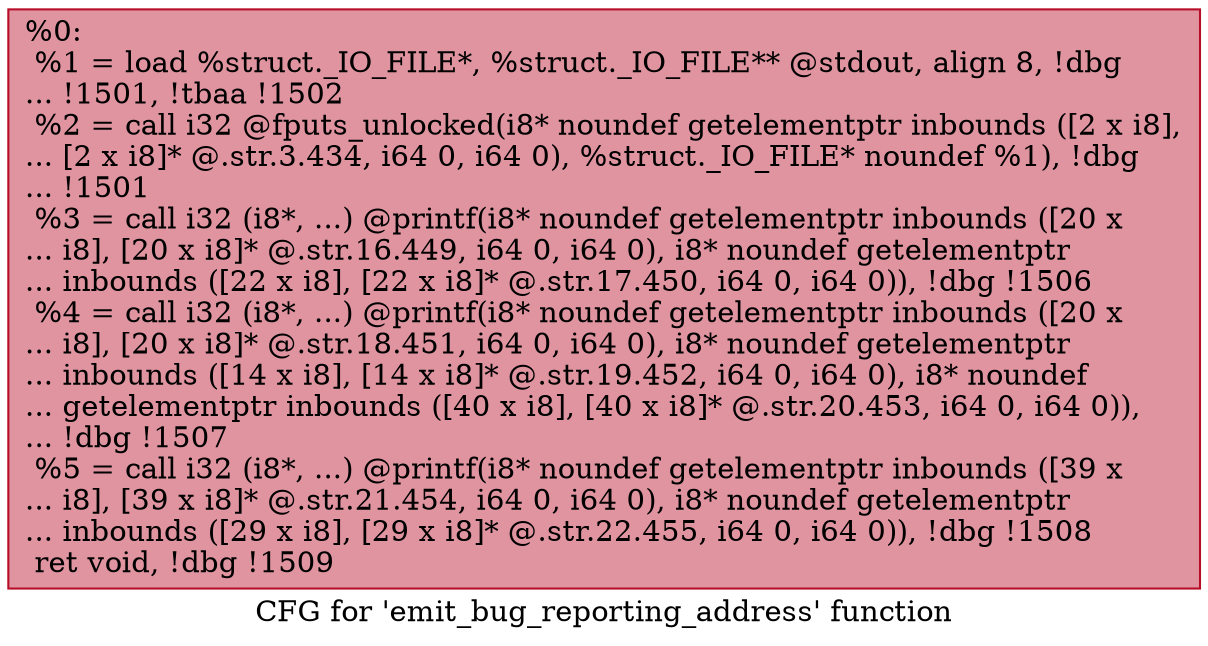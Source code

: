 digraph "CFG for 'emit_bug_reporting_address' function" {
	label="CFG for 'emit_bug_reporting_address' function";

	Node0x1697650 [shape=record,color="#b70d28ff", style=filled, fillcolor="#b70d2870",label="{%0:\l  %1 = load %struct._IO_FILE*, %struct._IO_FILE** @stdout, align 8, !dbg\l... !1501, !tbaa !1502\l  %2 = call i32 @fputs_unlocked(i8* noundef getelementptr inbounds ([2 x i8],\l... [2 x i8]* @.str.3.434, i64 0, i64 0), %struct._IO_FILE* noundef %1), !dbg\l... !1501\l  %3 = call i32 (i8*, ...) @printf(i8* noundef getelementptr inbounds ([20 x\l... i8], [20 x i8]* @.str.16.449, i64 0, i64 0), i8* noundef getelementptr\l... inbounds ([22 x i8], [22 x i8]* @.str.17.450, i64 0, i64 0)), !dbg !1506\l  %4 = call i32 (i8*, ...) @printf(i8* noundef getelementptr inbounds ([20 x\l... i8], [20 x i8]* @.str.18.451, i64 0, i64 0), i8* noundef getelementptr\l... inbounds ([14 x i8], [14 x i8]* @.str.19.452, i64 0, i64 0), i8* noundef\l... getelementptr inbounds ([40 x i8], [40 x i8]* @.str.20.453, i64 0, i64 0)),\l... !dbg !1507\l  %5 = call i32 (i8*, ...) @printf(i8* noundef getelementptr inbounds ([39 x\l... i8], [39 x i8]* @.str.21.454, i64 0, i64 0), i8* noundef getelementptr\l... inbounds ([29 x i8], [29 x i8]* @.str.22.455, i64 0, i64 0)), !dbg !1508\l  ret void, !dbg !1509\l}"];
}
